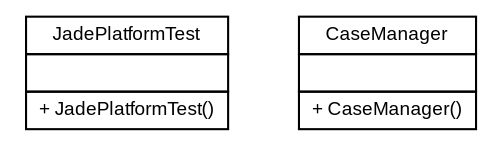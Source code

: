 #!/usr/local/bin/dot
#
# Class diagram 
# Generated by UMLGraph version 5.1 (http://www.umlgraph.org/)
#

digraph G {
	edge [fontname="arial",fontsize=10,labelfontname="arial",labelfontsize=10];
	node [fontname="arial",fontsize=10,shape=plaintext];
	nodesep=0.25;
	ranksep=0.5;
	// es.upm.dit.gsi.beast.platform.jade.JadePlatformTest
	c0 [label=<<table title="es.upm.dit.gsi.beast.platform.jade.JadePlatformTest" border="0" cellborder="1" cellspacing="0" cellpadding="2" port="p" href="./JadePlatformTest.html">
		<tr><td><table border="0" cellspacing="0" cellpadding="1">
<tr><td align="center" balign="center"> JadePlatformTest </td></tr>
		</table></td></tr>
		<tr><td><table border="0" cellspacing="0" cellpadding="1">
<tr><td align="left" balign="left">  </td></tr>
		</table></td></tr>
		<tr><td><table border="0" cellspacing="0" cellpadding="1">
<tr><td align="left" balign="left"> + JadePlatformTest() </td></tr>
		</table></td></tr>
		</table>>, fontname="arial", fontcolor="black", fontsize=9.0];
	// es.upm.dit.gsi.beast.platform.jade.CaseManager
	c1 [label=<<table title="es.upm.dit.gsi.beast.platform.jade.CaseManager" border="0" cellborder="1" cellspacing="0" cellpadding="2" port="p" href="./CaseManager.html">
		<tr><td><table border="0" cellspacing="0" cellpadding="1">
<tr><td align="center" balign="center"> CaseManager </td></tr>
		</table></td></tr>
		<tr><td><table border="0" cellspacing="0" cellpadding="1">
<tr><td align="left" balign="left">  </td></tr>
		</table></td></tr>
		<tr><td><table border="0" cellspacing="0" cellpadding="1">
<tr><td align="left" balign="left"> + CaseManager() </td></tr>
		</table></td></tr>
		</table>>, fontname="arial", fontcolor="black", fontsize=9.0];
}

